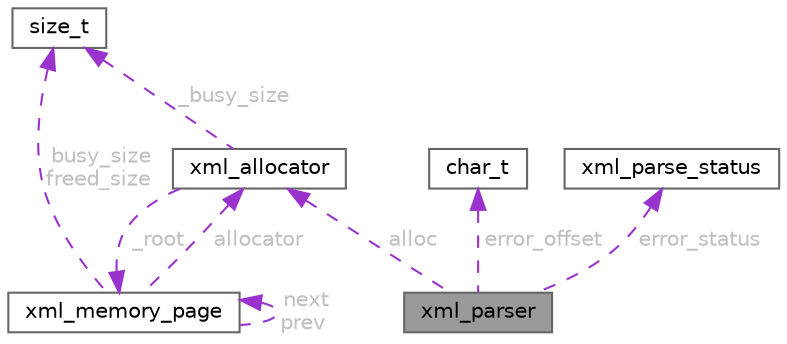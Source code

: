 digraph "xml_parser"
{
 // INTERACTIVE_SVG=YES
 // LATEX_PDF_SIZE
  bgcolor="transparent";
  edge [fontname=Helvetica,fontsize=10,labelfontname=Helvetica,labelfontsize=10];
  node [fontname=Helvetica,fontsize=10,shape=box,height=0.2,width=0.4];
  Node1 [id="Node000001",label="xml_parser",height=0.2,width=0.4,color="gray40", fillcolor="grey60", style="filled", fontcolor="black",tooltip=" "];
  Node2 -> Node1 [id="edge1_Node000001_Node000002",dir="back",color="darkorchid3",style="dashed",tooltip=" ",label=" alloc",fontcolor="grey" ];
  Node2 [id="Node000002",label="xml_allocator",height=0.2,width=0.4,color="gray40", fillcolor="white", style="filled",URL="$d3/dae/structxml__allocator.html",tooltip=" "];
  Node3 -> Node2 [id="edge2_Node000002_Node000003",dir="back",color="darkorchid3",style="dashed",tooltip=" ",label=" _root",fontcolor="grey" ];
  Node3 [id="Node000003",label="xml_memory_page",height=0.2,width=0.4,color="gray40", fillcolor="white", style="filled",URL="$d7/dd1/structxml__memory__page.html",tooltip=" "];
  Node2 -> Node3 [id="edge3_Node000003_Node000002",dir="back",color="darkorchid3",style="dashed",tooltip=" ",label=" allocator",fontcolor="grey" ];
  Node3 -> Node3 [id="edge4_Node000003_Node000003",dir="back",color="darkorchid3",style="dashed",tooltip=" ",label=" next\nprev",fontcolor="grey" ];
  Node4 -> Node3 [id="edge5_Node000003_Node000004",dir="back",color="darkorchid3",style="dashed",tooltip=" ",label=" busy_size\nfreed_size",fontcolor="grey" ];
  Node4 [id="Node000004",label="size_t",height=0.2,width=0.4,color="gray40", fillcolor="white", style="filled",tooltip=" "];
  Node4 -> Node2 [id="edge6_Node000002_Node000004",dir="back",color="darkorchid3",style="dashed",tooltip=" ",label=" _busy_size",fontcolor="grey" ];
  Node5 -> Node1 [id="edge7_Node000001_Node000005",dir="back",color="darkorchid3",style="dashed",tooltip=" ",label=" error_offset",fontcolor="grey" ];
  Node5 [id="Node000005",label="char_t",height=0.2,width=0.4,color="gray40", fillcolor="white", style="filled",tooltip=" "];
  Node6 -> Node1 [id="edge8_Node000001_Node000006",dir="back",color="darkorchid3",style="dashed",tooltip=" ",label=" error_status",fontcolor="grey" ];
  Node6 [id="Node000006",label="xml_parse_status",height=0.2,width=0.4,color="gray40", fillcolor="white", style="filled",tooltip=" "];
}
